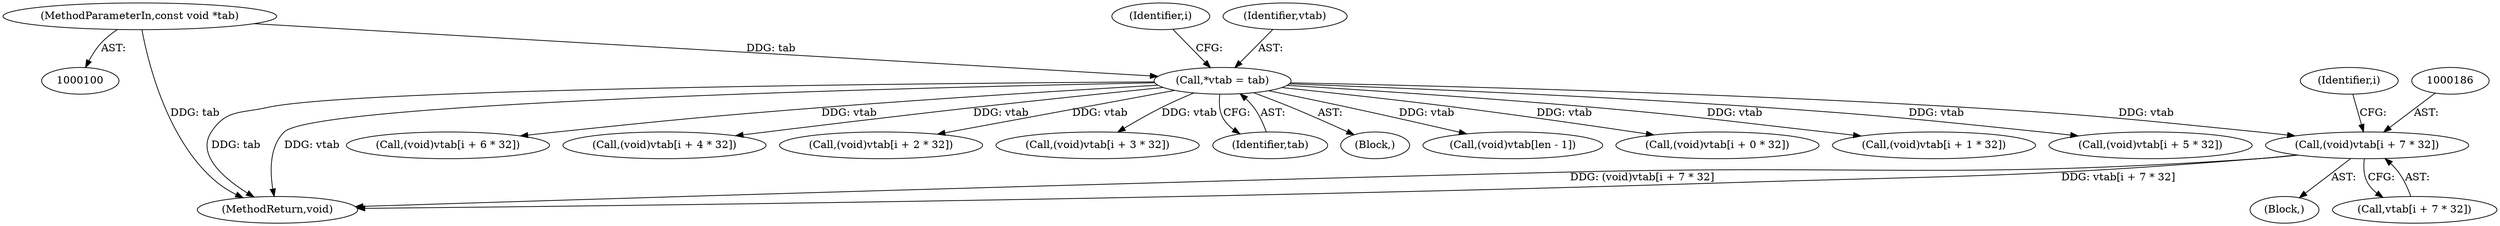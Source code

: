 digraph "0_libgcrypt_a4c561aab1014c3630bc88faf6f5246fee16b020_0@pointer" {
"1000185" [label="(Call,(void)vtab[i + 7 * 32])"];
"1000105" [label="(Call,*vtab = tab)"];
"1000101" [label="(MethodParameterIn,const void *tab)"];
"1000122" [label="(Call,(void)vtab[i + 0 * 32])"];
"1000117" [label="(Identifier,i)"];
"1000131" [label="(Call,(void)vtab[i + 1 * 32])"];
"1000167" [label="(Call,(void)vtab[i + 5 * 32])"];
"1000101" [label="(MethodParameterIn,const void *tab)"];
"1000111" [label="(Identifier,i)"];
"1000105" [label="(Call,*vtab = tab)"];
"1000201" [label="(MethodReturn,void)"];
"1000176" [label="(Call,(void)vtab[i + 6 * 32])"];
"1000158" [label="(Call,(void)vtab[i + 4 * 32])"];
"1000106" [label="(Identifier,vtab)"];
"1000121" [label="(Block,)"];
"1000140" [label="(Call,(void)vtab[i + 2 * 32])"];
"1000187" [label="(Call,vtab[i + 7 * 32])"];
"1000149" [label="(Call,(void)vtab[i + 3 * 32])"];
"1000185" [label="(Call,(void)vtab[i + 7 * 32])"];
"1000107" [label="(Identifier,tab)"];
"1000103" [label="(Block,)"];
"1000194" [label="(Call,(void)vtab[len - 1])"];
"1000185" -> "1000121"  [label="AST: "];
"1000185" -> "1000187"  [label="CFG: "];
"1000186" -> "1000185"  [label="AST: "];
"1000187" -> "1000185"  [label="AST: "];
"1000117" -> "1000185"  [label="CFG: "];
"1000185" -> "1000201"  [label="DDG: (void)vtab[i + 7 * 32]"];
"1000185" -> "1000201"  [label="DDG: vtab[i + 7 * 32]"];
"1000105" -> "1000185"  [label="DDG: vtab"];
"1000105" -> "1000103"  [label="AST: "];
"1000105" -> "1000107"  [label="CFG: "];
"1000106" -> "1000105"  [label="AST: "];
"1000107" -> "1000105"  [label="AST: "];
"1000111" -> "1000105"  [label="CFG: "];
"1000105" -> "1000201"  [label="DDG: tab"];
"1000105" -> "1000201"  [label="DDG: vtab"];
"1000101" -> "1000105"  [label="DDG: tab"];
"1000105" -> "1000122"  [label="DDG: vtab"];
"1000105" -> "1000131"  [label="DDG: vtab"];
"1000105" -> "1000140"  [label="DDG: vtab"];
"1000105" -> "1000149"  [label="DDG: vtab"];
"1000105" -> "1000158"  [label="DDG: vtab"];
"1000105" -> "1000167"  [label="DDG: vtab"];
"1000105" -> "1000176"  [label="DDG: vtab"];
"1000105" -> "1000194"  [label="DDG: vtab"];
"1000101" -> "1000100"  [label="AST: "];
"1000101" -> "1000201"  [label="DDG: tab"];
}
